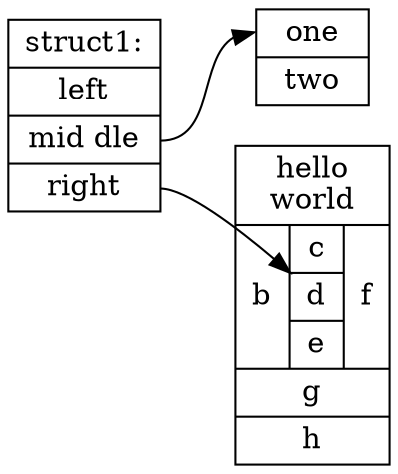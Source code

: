 

digraph structs {
    node[shape=record];
    graph[rankdir=LR];
    
    struct1[label="<head> struct1:|<f0> left|<f1> mid&#92; dle|<f2> right"];
    struct2[label="<f0> one|<f1> two"];
    struct3[label="hello&#92;nworld |{ b |{c|<here> d|e}| f}| g | h"];
    
    struct1:f1 -> struct2:f0;
    struct1:f2 -> struct3:here;
}